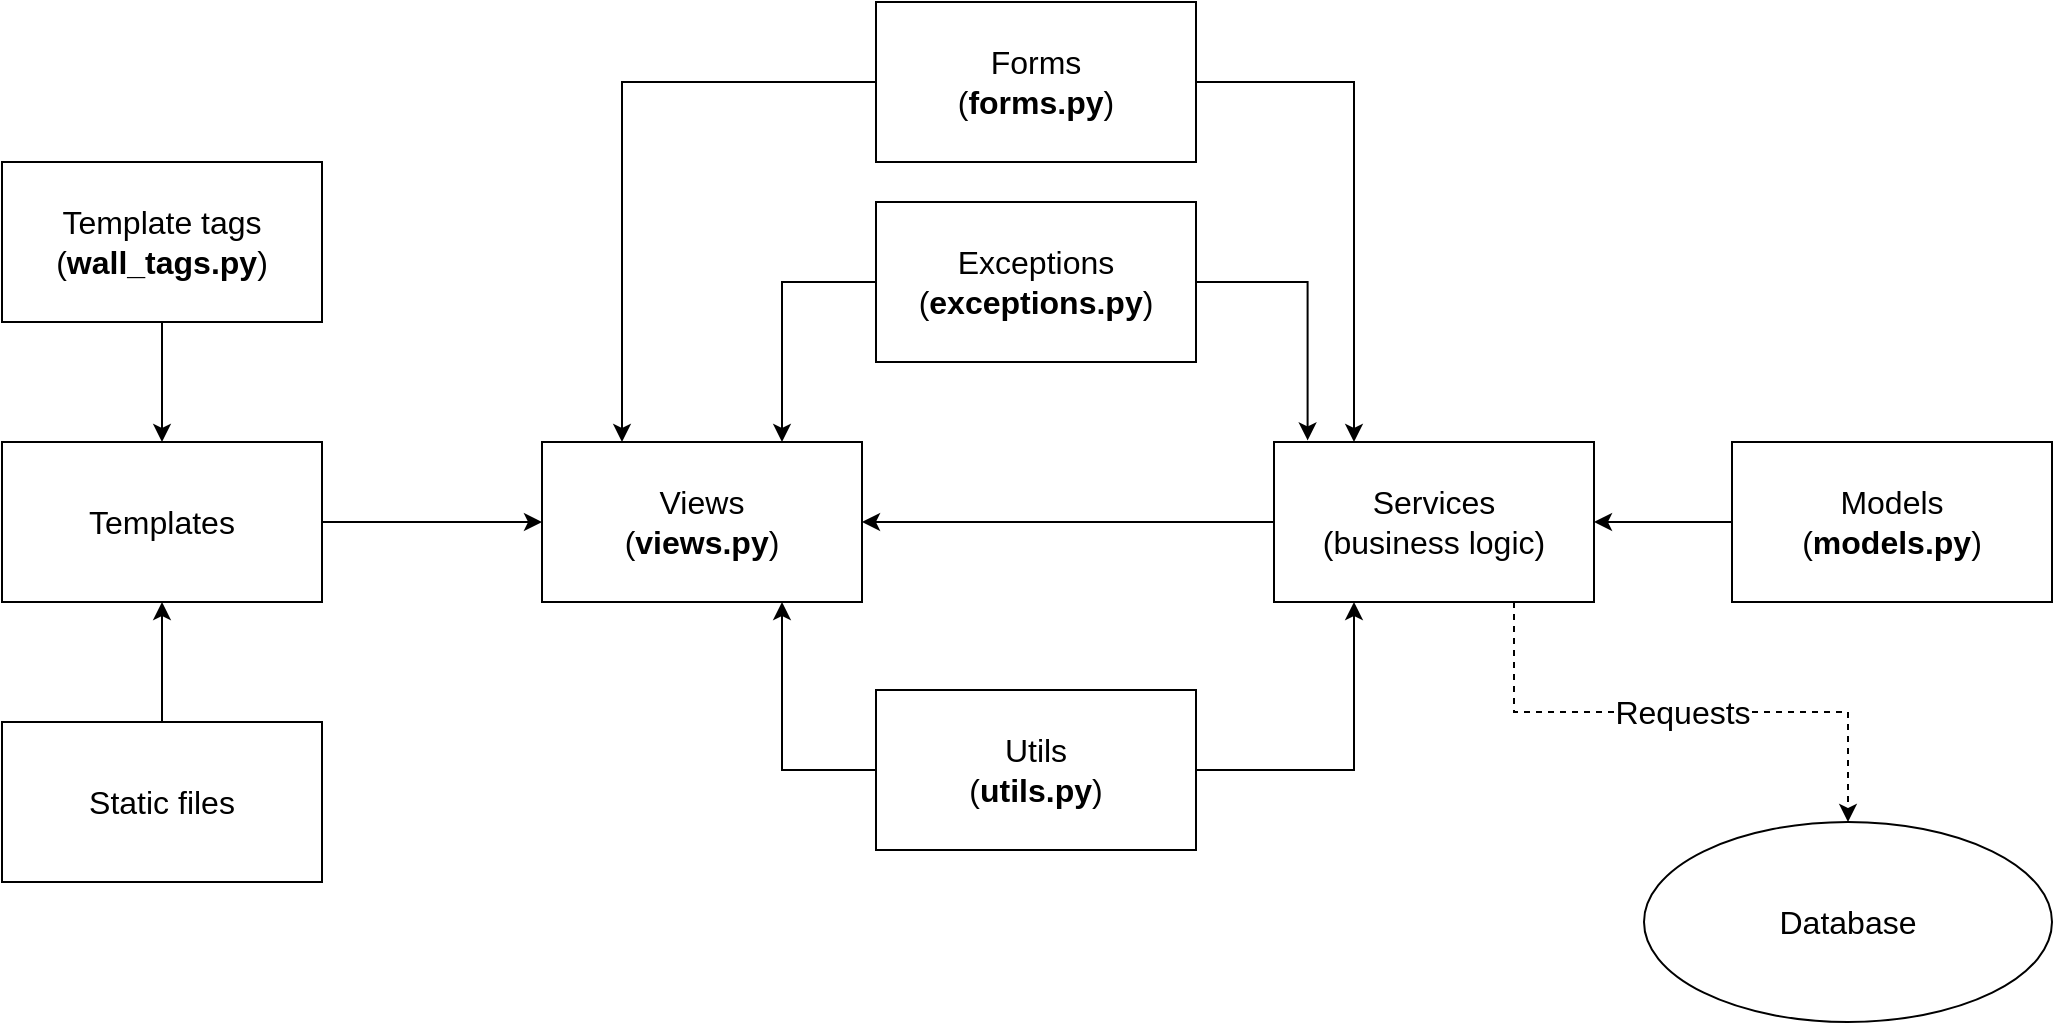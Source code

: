 <mxfile version="20.0.4" type="device"><diagram id="zcBYWokGd-YGoawEwM8p" name="Page-1"><mxGraphModel dx="1578" dy="888" grid="1" gridSize="10" guides="1" tooltips="1" connect="1" arrows="1" fold="1" page="1" pageScale="1" pageWidth="1169" pageHeight="827" math="0" shadow="0"><root><mxCell id="0"/><mxCell id="1" parent="0"/><mxCell id="Og-dyOajpB0UR8rFk4ms-1" value="&lt;div style=&quot;font-size: 16px;&quot;&gt;&lt;font style=&quot;font-size: 16px;&quot;&gt;Views&lt;/font&gt;&lt;/div&gt;&lt;div style=&quot;font-size: 16px;&quot;&gt;&lt;font style=&quot;font-size: 16px;&quot;&gt;(&lt;b style=&quot;font-size: 16px;&quot;&gt;views.py&lt;/b&gt;)&lt;br style=&quot;font-size: 16px;&quot;&gt;&lt;/font&gt;&lt;/div&gt;" style="rounded=0;whiteSpace=wrap;html=1;fontSize=16;" vertex="1" parent="1"><mxGeometry x="353" y="290" width="160" height="80" as="geometry"/></mxCell><mxCell id="_JGw7C99vdDZldQdPYQn-14" style="edgeStyle=orthogonalEdgeStyle;rounded=0;orthogonalLoop=1;jettySize=auto;html=1;entryX=0.25;entryY=0;entryDx=0;entryDy=0;fontSize=16;" edge="1" parent="1" source="Og-dyOajpB0UR8rFk4ms-2" target="Og-dyOajpB0UR8rFk4ms-4"><mxGeometry relative="1" as="geometry"/></mxCell><mxCell id="_JGw7C99vdDZldQdPYQn-18" style="edgeStyle=orthogonalEdgeStyle;rounded=0;orthogonalLoop=1;jettySize=auto;html=1;entryX=0.25;entryY=0;entryDx=0;entryDy=0;fontSize=16;exitX=0;exitY=0.5;exitDx=0;exitDy=0;" edge="1" parent="1" source="Og-dyOajpB0UR8rFk4ms-2" target="Og-dyOajpB0UR8rFk4ms-1"><mxGeometry relative="1" as="geometry"><mxPoint x="406" y="180" as="sourcePoint"/><Array as="points"><mxPoint x="393" y="110"/></Array></mxGeometry></mxCell><mxCell id="Og-dyOajpB0UR8rFk4ms-2" value="&lt;div style=&quot;font-size: 16px;&quot;&gt;&lt;font style=&quot;font-size: 16px;&quot;&gt;Forms&lt;/font&gt;&lt;/div&gt;&lt;div style=&quot;font-size: 16px;&quot;&gt;&lt;font style=&quot;font-size: 16px;&quot;&gt;(&lt;b style=&quot;font-size: 16px;&quot;&gt;forms.py&lt;/b&gt;)&lt;br style=&quot;font-size: 16px;&quot;&gt;&lt;/font&gt;&lt;/div&gt;" style="rounded=0;whiteSpace=wrap;html=1;fontSize=16;" vertex="1" parent="1"><mxGeometry x="520" y="70" width="160" height="80" as="geometry"/></mxCell><mxCell id="_JGw7C99vdDZldQdPYQn-12" style="edgeStyle=orthogonalEdgeStyle;rounded=0;orthogonalLoop=1;jettySize=auto;html=1;exitX=1;exitY=0.5;exitDx=0;exitDy=0;entryX=0.105;entryY=-0.01;entryDx=0;entryDy=0;fontSize=16;entryPerimeter=0;" edge="1" parent="1" source="Og-dyOajpB0UR8rFk4ms-3" target="Og-dyOajpB0UR8rFk4ms-4"><mxGeometry relative="1" as="geometry"/></mxCell><mxCell id="_JGw7C99vdDZldQdPYQn-20" style="edgeStyle=orthogonalEdgeStyle;rounded=0;orthogonalLoop=1;jettySize=auto;html=1;entryX=0.75;entryY=0;entryDx=0;entryDy=0;fontSize=16;exitX=0;exitY=0.5;exitDx=0;exitDy=0;" edge="1" parent="1" source="Og-dyOajpB0UR8rFk4ms-3" target="Og-dyOajpB0UR8rFk4ms-1"><mxGeometry relative="1" as="geometry"/></mxCell><mxCell id="Og-dyOajpB0UR8rFk4ms-3" value="&lt;div style=&quot;font-size: 16px;&quot;&gt;&lt;font style=&quot;font-size: 16px;&quot;&gt;Exceptions&lt;/font&gt;&lt;/div&gt;&lt;div style=&quot;font-size: 16px;&quot;&gt;&lt;font style=&quot;font-size: 16px;&quot;&gt;(&lt;/font&gt;&lt;font style=&quot;font-size: 16px;&quot;&gt;&lt;b style=&quot;font-size: 16px;&quot;&gt;&lt;font style=&quot;font-size: 16px;&quot;&gt;exceptions&lt;/font&gt;.py&lt;/b&gt;)&lt;br style=&quot;font-size: 16px;&quot;&gt;&lt;/font&gt;&lt;/div&gt;" style="rounded=0;whiteSpace=wrap;html=1;fontSize=16;" vertex="1" parent="1"><mxGeometry x="520" y="170" width="160" height="80" as="geometry"/></mxCell><mxCell id="Og-dyOajpB0UR8rFk4ms-8" style="edgeStyle=orthogonalEdgeStyle;rounded=0;orthogonalLoop=1;jettySize=auto;html=1;entryX=1;entryY=0.5;entryDx=0;entryDy=0;fontSize=16;" edge="1" parent="1" source="Og-dyOajpB0UR8rFk4ms-4" target="Og-dyOajpB0UR8rFk4ms-1"><mxGeometry relative="1" as="geometry"/></mxCell><mxCell id="_JGw7C99vdDZldQdPYQn-9" value="Requests" style="edgeStyle=orthogonalEdgeStyle;rounded=0;orthogonalLoop=1;jettySize=auto;html=1;fontSize=16;dashed=1;exitX=0.75;exitY=1;exitDx=0;exitDy=0;" edge="1" parent="1" source="Og-dyOajpB0UR8rFk4ms-4" target="_JGw7C99vdDZldQdPYQn-5"><mxGeometry relative="1" as="geometry"/></mxCell><mxCell id="Og-dyOajpB0UR8rFk4ms-4" value="&lt;div style=&quot;font-size: 16px;&quot;&gt;&lt;font style=&quot;font-size: 16px;&quot;&gt;Services&lt;/font&gt;&lt;/div&gt;&lt;div&gt;(business logic)&lt;br&gt;&lt;/div&gt;" style="rounded=0;whiteSpace=wrap;html=1;fontSize=16;" vertex="1" parent="1"><mxGeometry x="719" y="290" width="160" height="80" as="geometry"/></mxCell><mxCell id="_JGw7C99vdDZldQdPYQn-23" style="edgeStyle=orthogonalEdgeStyle;rounded=0;orthogonalLoop=1;jettySize=auto;html=1;fontSize=16;entryX=0.25;entryY=1;entryDx=0;entryDy=0;" edge="1" parent="1" source="Og-dyOajpB0UR8rFk4ms-5" target="Og-dyOajpB0UR8rFk4ms-4"><mxGeometry relative="1" as="geometry"><mxPoint x="716.0" y="420" as="targetPoint"/></mxGeometry></mxCell><mxCell id="_JGw7C99vdDZldQdPYQn-24" style="edgeStyle=orthogonalEdgeStyle;rounded=0;orthogonalLoop=1;jettySize=auto;html=1;entryX=0.75;entryY=1;entryDx=0;entryDy=0;fontSize=16;" edge="1" parent="1" source="Og-dyOajpB0UR8rFk4ms-5" target="Og-dyOajpB0UR8rFk4ms-1"><mxGeometry relative="1" as="geometry"/></mxCell><mxCell id="Og-dyOajpB0UR8rFk4ms-5" value="&lt;div style=&quot;font-size: 16px;&quot;&gt;&lt;font style=&quot;font-size: 16px;&quot;&gt;Utils&lt;/font&gt;&lt;/div&gt;&lt;div style=&quot;font-size: 16px;&quot;&gt;&lt;font style=&quot;font-size: 16px;&quot;&gt;(&lt;b style=&quot;font-size: 16px;&quot;&gt;utils&lt;/b&gt;&lt;/font&gt;&lt;font style=&quot;font-size: 16px;&quot;&gt;&lt;b style=&quot;font-size: 16px;&quot;&gt;.py&lt;/b&gt;)&lt;br style=&quot;font-size: 16px;&quot;&gt;&lt;/font&gt;&lt;/div&gt;" style="rounded=0;whiteSpace=wrap;html=1;fontSize=16;" vertex="1" parent="1"><mxGeometry x="520" y="414" width="160" height="80" as="geometry"/></mxCell><mxCell id="_JGw7C99vdDZldQdPYQn-22" style="edgeStyle=orthogonalEdgeStyle;rounded=0;orthogonalLoop=1;jettySize=auto;html=1;entryX=1;entryY=0.5;entryDx=0;entryDy=0;fontSize=16;" edge="1" parent="1" source="Og-dyOajpB0UR8rFk4ms-10" target="Og-dyOajpB0UR8rFk4ms-4"><mxGeometry relative="1" as="geometry"/></mxCell><mxCell id="Og-dyOajpB0UR8rFk4ms-10" value="&lt;div style=&quot;font-size: 16px;&quot;&gt;&lt;font style=&quot;font-size: 16px;&quot;&gt;Models&lt;/font&gt;&lt;/div&gt;&lt;div style=&quot;font-size: 16px;&quot;&gt;&lt;font style=&quot;font-size: 16px;&quot;&gt;(&lt;b style=&quot;font-size: 16px;&quot;&gt;models&lt;/b&gt;&lt;/font&gt;&lt;font style=&quot;font-size: 16px;&quot;&gt;&lt;b style=&quot;font-size: 16px;&quot;&gt;.py&lt;/b&gt;)&lt;br style=&quot;font-size: 16px;&quot;&gt;&lt;/font&gt;&lt;/div&gt;" style="rounded=0;whiteSpace=wrap;html=1;fontSize=16;" vertex="1" parent="1"><mxGeometry x="948" y="290" width="160" height="80" as="geometry"/></mxCell><mxCell id="_JGw7C99vdDZldQdPYQn-1" style="edgeStyle=orthogonalEdgeStyle;rounded=0;orthogonalLoop=1;jettySize=auto;html=1;entryX=0;entryY=0.5;entryDx=0;entryDy=0;fontSize=16;" edge="1" parent="1" source="Og-dyOajpB0UR8rFk4ms-12" target="Og-dyOajpB0UR8rFk4ms-1"><mxGeometry relative="1" as="geometry"/></mxCell><mxCell id="Og-dyOajpB0UR8rFk4ms-12" value="&lt;div&gt;Templates&lt;/div&gt;" style="rounded=0;whiteSpace=wrap;html=1;fontSize=16;" vertex="1" parent="1"><mxGeometry x="83" y="290" width="160" height="80" as="geometry"/></mxCell><mxCell id="Og-dyOajpB0UR8rFk4ms-15" style="edgeStyle=orthogonalEdgeStyle;rounded=0;orthogonalLoop=1;jettySize=auto;html=1;fontSize=16;" edge="1" parent="1" source="Og-dyOajpB0UR8rFk4ms-13" target="Og-dyOajpB0UR8rFk4ms-12"><mxGeometry relative="1" as="geometry"/></mxCell><mxCell id="Og-dyOajpB0UR8rFk4ms-13" value="Static files" style="rounded=0;whiteSpace=wrap;html=1;fontSize=16;" vertex="1" parent="1"><mxGeometry x="83" y="430" width="160" height="80" as="geometry"/></mxCell><mxCell id="_JGw7C99vdDZldQdPYQn-2" style="edgeStyle=orthogonalEdgeStyle;rounded=0;orthogonalLoop=1;jettySize=auto;html=1;entryX=0.5;entryY=0;entryDx=0;entryDy=0;fontSize=16;" edge="1" parent="1" source="Og-dyOajpB0UR8rFk4ms-14" target="Og-dyOajpB0UR8rFk4ms-12"><mxGeometry relative="1" as="geometry"/></mxCell><mxCell id="Og-dyOajpB0UR8rFk4ms-14" value="&lt;div&gt;Template tags&lt;/div&gt;&lt;div&gt;(&lt;b&gt;wall_tags.py&lt;/b&gt;)&lt;br&gt;&lt;/div&gt;" style="rounded=0;whiteSpace=wrap;html=1;fontSize=16;" vertex="1" parent="1"><mxGeometry x="83" y="150" width="160" height="80" as="geometry"/></mxCell><mxCell id="_JGw7C99vdDZldQdPYQn-5" value="Database" style="ellipse;whiteSpace=wrap;html=1;fontSize=16;" vertex="1" parent="1"><mxGeometry x="904" y="480" width="204" height="100" as="geometry"/></mxCell></root></mxGraphModel></diagram></mxfile>